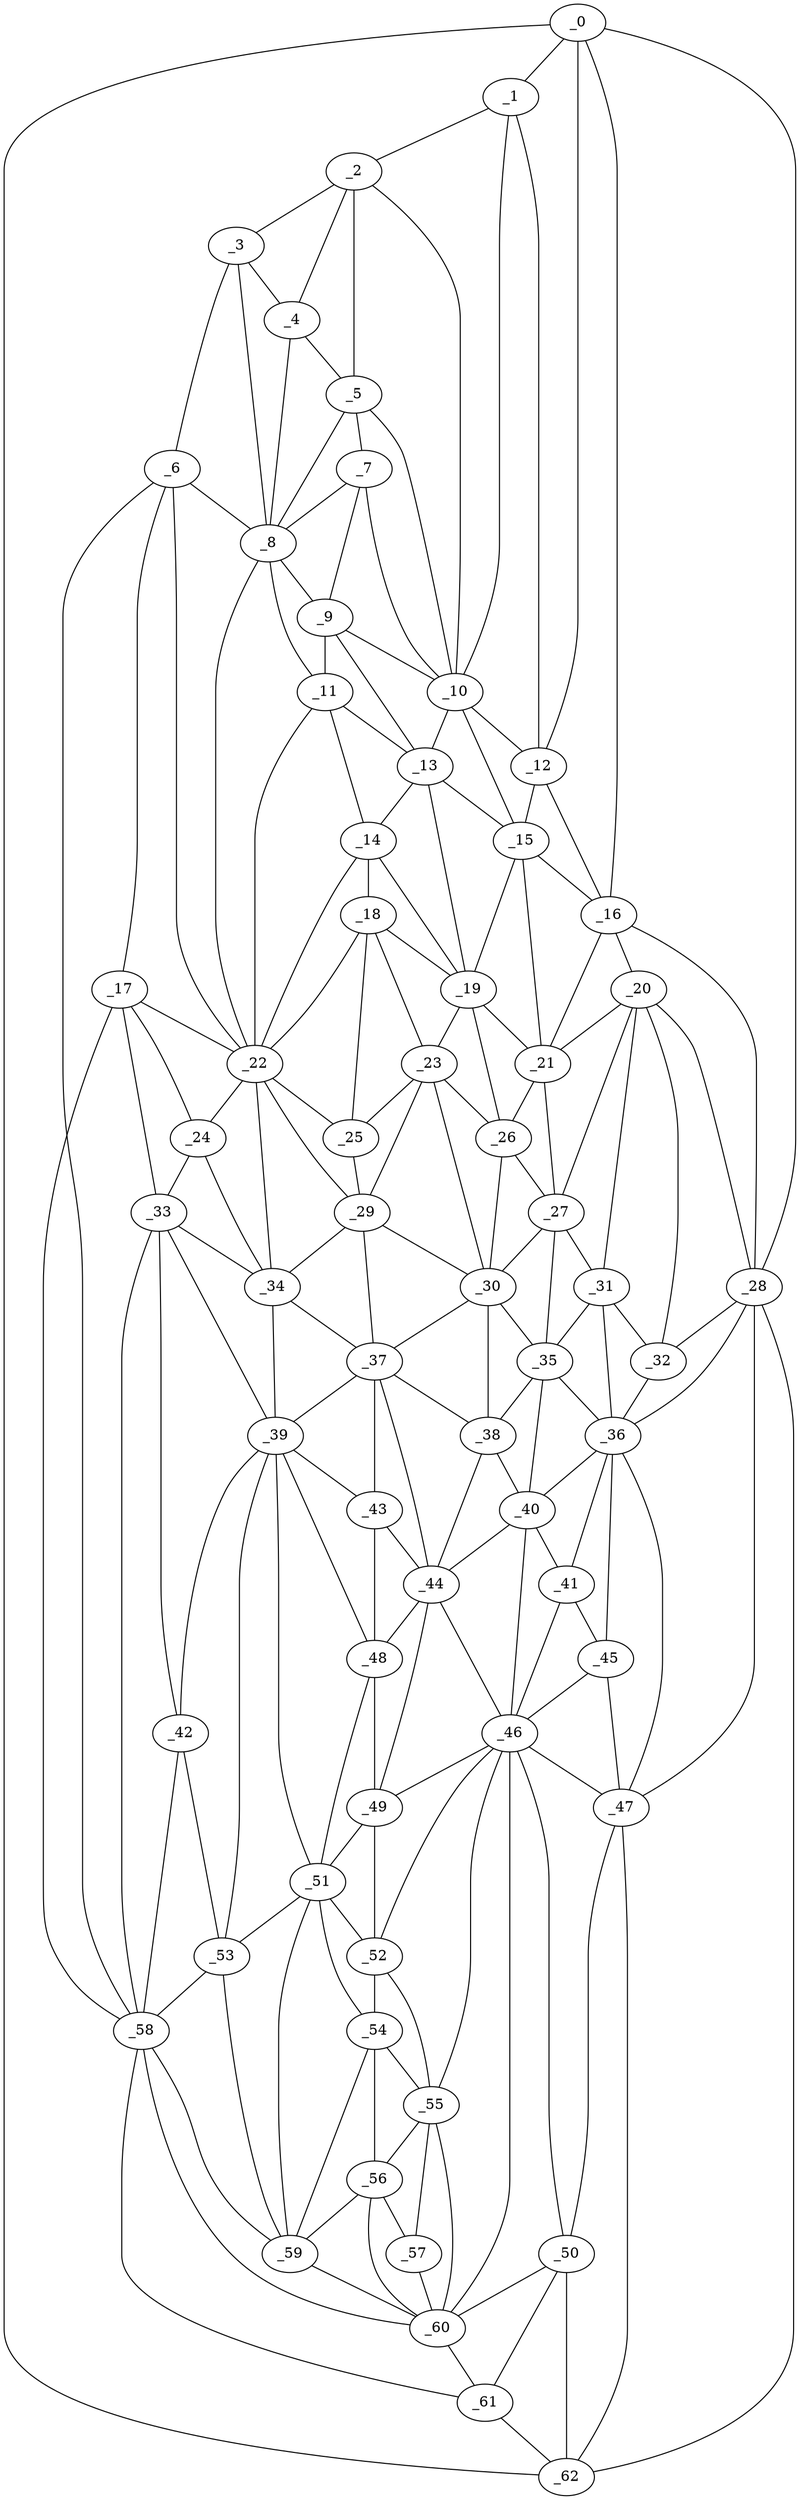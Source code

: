 graph "obj46__90.gxl" {
	_0	 [x=5,
		y=112];
	_1	 [x=6,
		y=83];
	_0 -- _1	 [valence=1];
	_12	 [x=39,
		y=81];
	_0 -- _12	 [valence=2];
	_16	 [x=43,
		y=85];
	_0 -- _16	 [valence=2];
	_28	 [x=67,
		y=100];
	_0 -- _28	 [valence=1];
	_62	 [x=124,
		y=113];
	_0 -- _62	 [valence=1];
	_2	 [x=7,
		y=68];
	_1 -- _2	 [valence=1];
	_10	 [x=35,
		y=74];
	_1 -- _10	 [valence=2];
	_1 -- _12	 [valence=1];
	_3	 [x=10,
		y=37];
	_2 -- _3	 [valence=1];
	_4	 [x=16,
		y=48];
	_2 -- _4	 [valence=2];
	_5	 [x=19,
		y=57];
	_2 -- _5	 [valence=2];
	_2 -- _10	 [valence=2];
	_3 -- _4	 [valence=1];
	_6	 [x=24,
		y=17];
	_3 -- _6	 [valence=1];
	_8	 [x=27,
		y=48];
	_3 -- _8	 [valence=1];
	_4 -- _5	 [valence=1];
	_4 -- _8	 [valence=2];
	_7	 [x=26,
		y=57];
	_5 -- _7	 [valence=2];
	_5 -- _8	 [valence=1];
	_5 -- _10	 [valence=1];
	_6 -- _8	 [valence=2];
	_17	 [x=50,
		y=17];
	_6 -- _17	 [valence=2];
	_22	 [x=55,
		y=33];
	_6 -- _22	 [valence=1];
	_58	 [x=119,
		y=14];
	_6 -- _58	 [valence=1];
	_7 -- _8	 [valence=2];
	_9	 [x=35,
		y=56];
	_7 -- _9	 [valence=2];
	_7 -- _10	 [valence=2];
	_8 -- _9	 [valence=1];
	_11	 [x=36,
		y=51];
	_8 -- _11	 [valence=2];
	_8 -- _22	 [valence=1];
	_9 -- _10	 [valence=2];
	_9 -- _11	 [valence=1];
	_13	 [x=41,
		y=57];
	_9 -- _13	 [valence=1];
	_10 -- _12	 [valence=2];
	_10 -- _13	 [valence=2];
	_15	 [x=43,
		y=73];
	_10 -- _15	 [valence=1];
	_11 -- _13	 [valence=2];
	_14	 [x=42,
		y=51];
	_11 -- _14	 [valence=2];
	_11 -- _22	 [valence=2];
	_12 -- _15	 [valence=2];
	_12 -- _16	 [valence=2];
	_13 -- _14	 [valence=1];
	_13 -- _15	 [valence=2];
	_19	 [x=50,
		y=57];
	_13 -- _19	 [valence=2];
	_18	 [x=50,
		y=51];
	_14 -- _18	 [valence=2];
	_14 -- _19	 [valence=1];
	_14 -- _22	 [valence=1];
	_15 -- _16	 [valence=1];
	_15 -- _19	 [valence=2];
	_21	 [x=52,
		y=74];
	_15 -- _21	 [valence=2];
	_20	 [x=51,
		y=85];
	_16 -- _20	 [valence=2];
	_16 -- _21	 [valence=2];
	_16 -- _28	 [valence=1];
	_17 -- _22	 [valence=2];
	_24	 [x=61,
		y=20];
	_17 -- _24	 [valence=1];
	_33	 [x=72,
		y=18];
	_17 -- _33	 [valence=2];
	_17 -- _58	 [valence=2];
	_18 -- _19	 [valence=2];
	_18 -- _22	 [valence=2];
	_23	 [x=57,
		y=51];
	_18 -- _23	 [valence=2];
	_25	 [x=61,
		y=42];
	_18 -- _25	 [valence=1];
	_19 -- _21	 [valence=2];
	_19 -- _23	 [valence=1];
	_26	 [x=61,
		y=57];
	_19 -- _26	 [valence=1];
	_20 -- _21	 [valence=1];
	_27	 [x=67,
		y=74];
	_20 -- _27	 [valence=2];
	_20 -- _28	 [valence=2];
	_31	 [x=71,
		y=82];
	_20 -- _31	 [valence=1];
	_32	 [x=71,
		y=87];
	_20 -- _32	 [valence=2];
	_21 -- _26	 [valence=2];
	_21 -- _27	 [valence=1];
	_22 -- _24	 [valence=1];
	_22 -- _25	 [valence=2];
	_29	 [x=69,
		y=42];
	_22 -- _29	 [valence=2];
	_34	 [x=75,
		y=33];
	_22 -- _34	 [valence=2];
	_23 -- _25	 [valence=1];
	_23 -- _26	 [valence=2];
	_23 -- _29	 [valence=2];
	_30	 [x=69,
		y=57];
	_23 -- _30	 [valence=2];
	_24 -- _33	 [valence=2];
	_24 -- _34	 [valence=2];
	_25 -- _29	 [valence=2];
	_26 -- _27	 [valence=1];
	_26 -- _30	 [valence=1];
	_27 -- _30	 [valence=2];
	_27 -- _31	 [valence=1];
	_35	 [x=75,
		y=74];
	_27 -- _35	 [valence=1];
	_28 -- _32	 [valence=1];
	_36	 [x=75,
		y=86];
	_28 -- _36	 [valence=1];
	_47	 [x=90,
		y=92];
	_28 -- _47	 [valence=1];
	_28 -- _62	 [valence=2];
	_29 -- _30	 [valence=1];
	_29 -- _34	 [valence=2];
	_37	 [x=76,
		y=51];
	_29 -- _37	 [valence=1];
	_30 -- _35	 [valence=1];
	_30 -- _37	 [valence=2];
	_38	 [x=76,
		y=57];
	_30 -- _38	 [valence=2];
	_31 -- _32	 [valence=1];
	_31 -- _35	 [valence=2];
	_31 -- _36	 [valence=2];
	_32 -- _36	 [valence=2];
	_33 -- _34	 [valence=1];
	_39	 [x=79,
		y=32];
	_33 -- _39	 [valence=2];
	_42	 [x=82,
		y=18];
	_33 -- _42	 [valence=1];
	_33 -- _58	 [valence=2];
	_34 -- _37	 [valence=2];
	_34 -- _39	 [valence=1];
	_35 -- _36	 [valence=1];
	_35 -- _38	 [valence=2];
	_40	 [x=79,
		y=74];
	_35 -- _40	 [valence=1];
	_36 -- _40	 [valence=2];
	_41	 [x=81,
		y=85];
	_36 -- _41	 [valence=2];
	_45	 [x=84,
		y=86];
	_36 -- _45	 [valence=2];
	_36 -- _47	 [valence=2];
	_37 -- _38	 [valence=2];
	_37 -- _39	 [valence=2];
	_43	 [x=84,
		y=51];
	_37 -- _43	 [valence=2];
	_44	 [x=84,
		y=57];
	_37 -- _44	 [valence=2];
	_38 -- _40	 [valence=1];
	_38 -- _44	 [valence=2];
	_39 -- _42	 [valence=1];
	_39 -- _43	 [valence=1];
	_48	 [x=91,
		y=51];
	_39 -- _48	 [valence=1];
	_51	 [x=99,
		y=52];
	_39 -- _51	 [valence=2];
	_53	 [x=107,
		y=18];
	_39 -- _53	 [valence=2];
	_40 -- _41	 [valence=2];
	_40 -- _44	 [valence=2];
	_46	 [x=88,
		y=74];
	_40 -- _46	 [valence=2];
	_41 -- _45	 [valence=2];
	_41 -- _46	 [valence=2];
	_42 -- _53	 [valence=2];
	_42 -- _58	 [valence=2];
	_43 -- _44	 [valence=1];
	_43 -- _48	 [valence=2];
	_44 -- _46	 [valence=2];
	_44 -- _48	 [valence=2];
	_49	 [x=91,
		y=57];
	_44 -- _49	 [valence=2];
	_45 -- _46	 [valence=2];
	_45 -- _47	 [valence=2];
	_46 -- _47	 [valence=2];
	_46 -- _49	 [valence=1];
	_50	 [x=97,
		y=92];
	_46 -- _50	 [valence=2];
	_52	 [x=99,
		y=58];
	_46 -- _52	 [valence=1];
	_55	 [x=110,
		y=58];
	_46 -- _55	 [valence=2];
	_60	 [x=122,
		y=69];
	_46 -- _60	 [valence=2];
	_47 -- _50	 [valence=1];
	_47 -- _62	 [valence=2];
	_48 -- _49	 [valence=2];
	_48 -- _51	 [valence=2];
	_49 -- _51	 [valence=2];
	_49 -- _52	 [valence=2];
	_50 -- _60	 [valence=1];
	_61	 [x=123,
		y=85];
	_50 -- _61	 [valence=2];
	_50 -- _62	 [valence=1];
	_51 -- _52	 [valence=2];
	_51 -- _53	 [valence=2];
	_54	 [x=109,
		y=52];
	_51 -- _54	 [valence=1];
	_59	 [x=120,
		y=39];
	_51 -- _59	 [valence=2];
	_52 -- _54	 [valence=2];
	_52 -- _55	 [valence=2];
	_53 -- _58	 [valence=1];
	_53 -- _59	 [valence=2];
	_54 -- _55	 [valence=2];
	_56	 [x=116,
		y=53];
	_54 -- _56	 [valence=2];
	_54 -- _59	 [valence=2];
	_55 -- _56	 [valence=2];
	_57	 [x=116,
		y=59];
	_55 -- _57	 [valence=2];
	_55 -- _60	 [valence=2];
	_56 -- _57	 [valence=1];
	_56 -- _59	 [valence=1];
	_56 -- _60	 [valence=1];
	_57 -- _60	 [valence=2];
	_58 -- _59	 [valence=1];
	_58 -- _60	 [valence=2];
	_58 -- _61	 [valence=1];
	_59 -- _60	 [valence=2];
	_60 -- _61	 [valence=2];
	_61 -- _62	 [valence=1];
}
